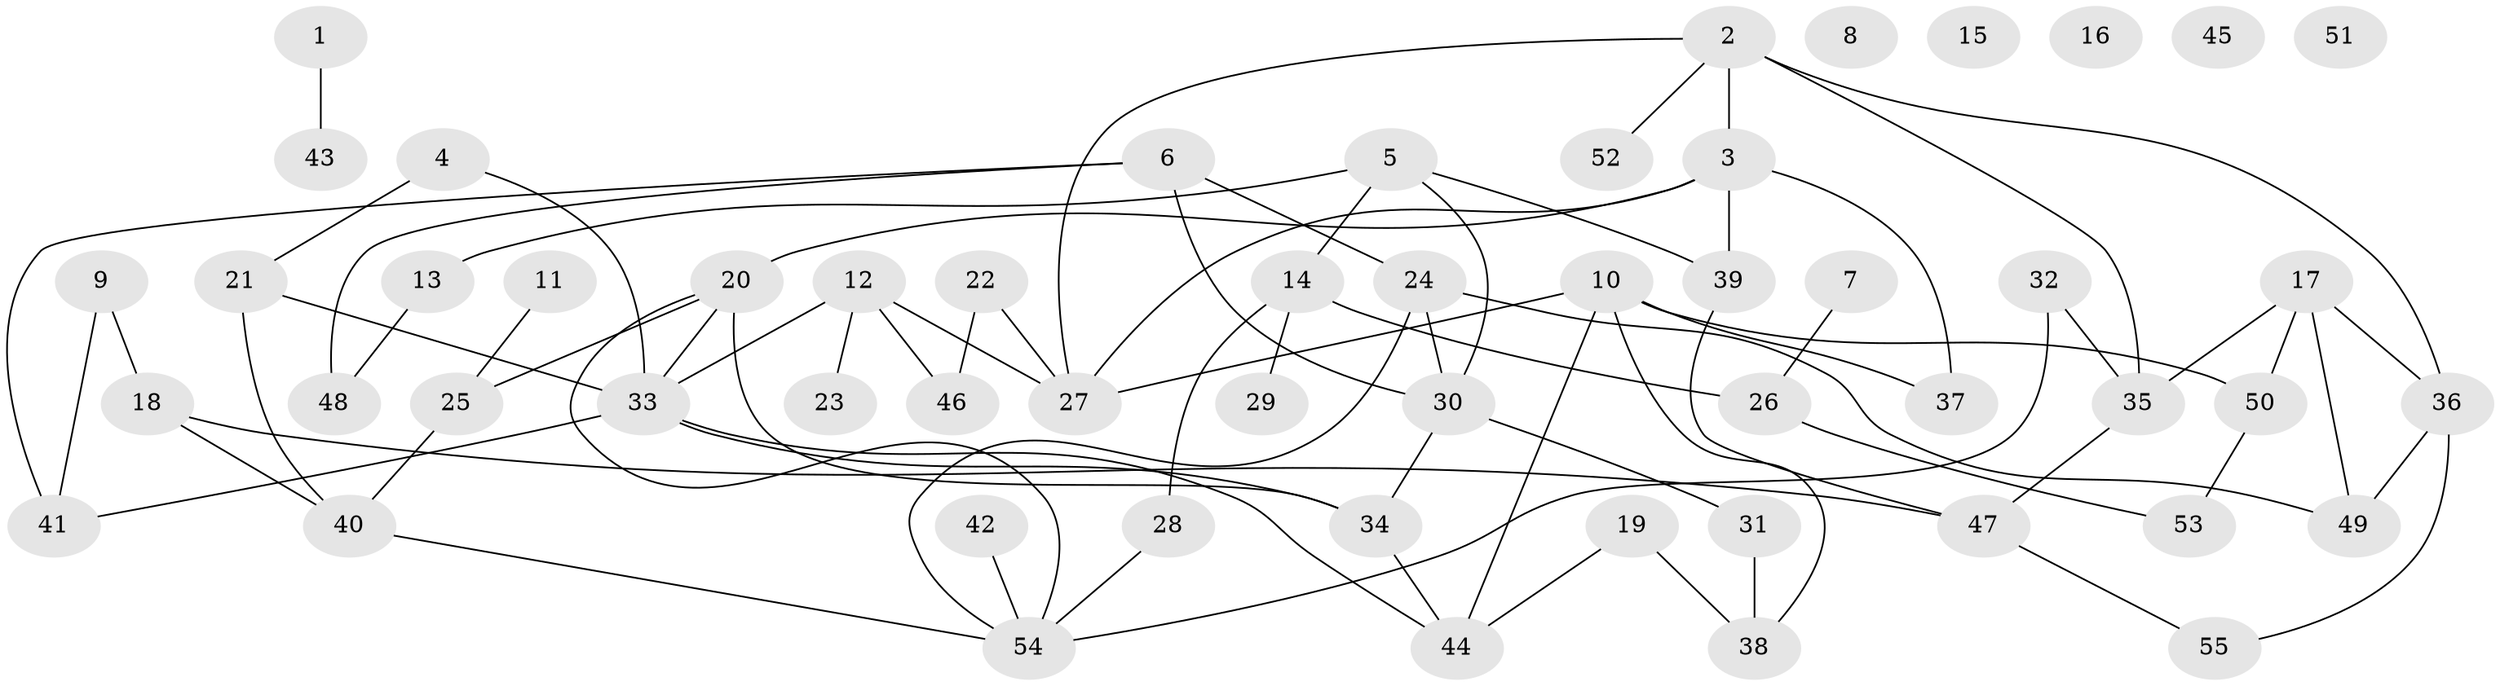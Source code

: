 // coarse degree distribution, {0: 0.2727272727272727, 9: 0.045454545454545456, 8: 0.045454545454545456, 7: 0.045454545454545456, 5: 0.09090909090909091, 2: 0.18181818181818182, 3: 0.18181818181818182, 4: 0.045454545454545456, 1: 0.09090909090909091}
// Generated by graph-tools (version 1.1) at 2025/16/03/04/25 18:16:37]
// undirected, 55 vertices, 76 edges
graph export_dot {
graph [start="1"]
  node [color=gray90,style=filled];
  1;
  2;
  3;
  4;
  5;
  6;
  7;
  8;
  9;
  10;
  11;
  12;
  13;
  14;
  15;
  16;
  17;
  18;
  19;
  20;
  21;
  22;
  23;
  24;
  25;
  26;
  27;
  28;
  29;
  30;
  31;
  32;
  33;
  34;
  35;
  36;
  37;
  38;
  39;
  40;
  41;
  42;
  43;
  44;
  45;
  46;
  47;
  48;
  49;
  50;
  51;
  52;
  53;
  54;
  55;
  1 -- 43;
  2 -- 3;
  2 -- 27;
  2 -- 35;
  2 -- 36;
  2 -- 52;
  3 -- 20;
  3 -- 27;
  3 -- 37;
  3 -- 39;
  4 -- 21;
  4 -- 33;
  5 -- 13;
  5 -- 14;
  5 -- 30;
  5 -- 39;
  6 -- 24;
  6 -- 30;
  6 -- 41;
  6 -- 48;
  7 -- 26;
  9 -- 18;
  9 -- 41;
  10 -- 27;
  10 -- 37;
  10 -- 38;
  10 -- 44;
  10 -- 50;
  11 -- 25;
  12 -- 23;
  12 -- 27;
  12 -- 33;
  12 -- 46;
  13 -- 48;
  14 -- 26;
  14 -- 28;
  14 -- 29;
  17 -- 35;
  17 -- 36;
  17 -- 49;
  17 -- 50;
  18 -- 40;
  18 -- 47;
  19 -- 38;
  19 -- 44;
  20 -- 25;
  20 -- 33;
  20 -- 34;
  20 -- 54;
  21 -- 33;
  21 -- 40;
  22 -- 27;
  22 -- 46;
  24 -- 30;
  24 -- 49;
  24 -- 54;
  25 -- 40;
  26 -- 53;
  28 -- 54;
  30 -- 31;
  30 -- 34;
  31 -- 38;
  32 -- 35;
  32 -- 54;
  33 -- 34;
  33 -- 41;
  33 -- 44;
  34 -- 44;
  35 -- 47;
  36 -- 49;
  36 -- 55;
  39 -- 47;
  40 -- 54;
  42 -- 54;
  47 -- 55;
  50 -- 53;
}
